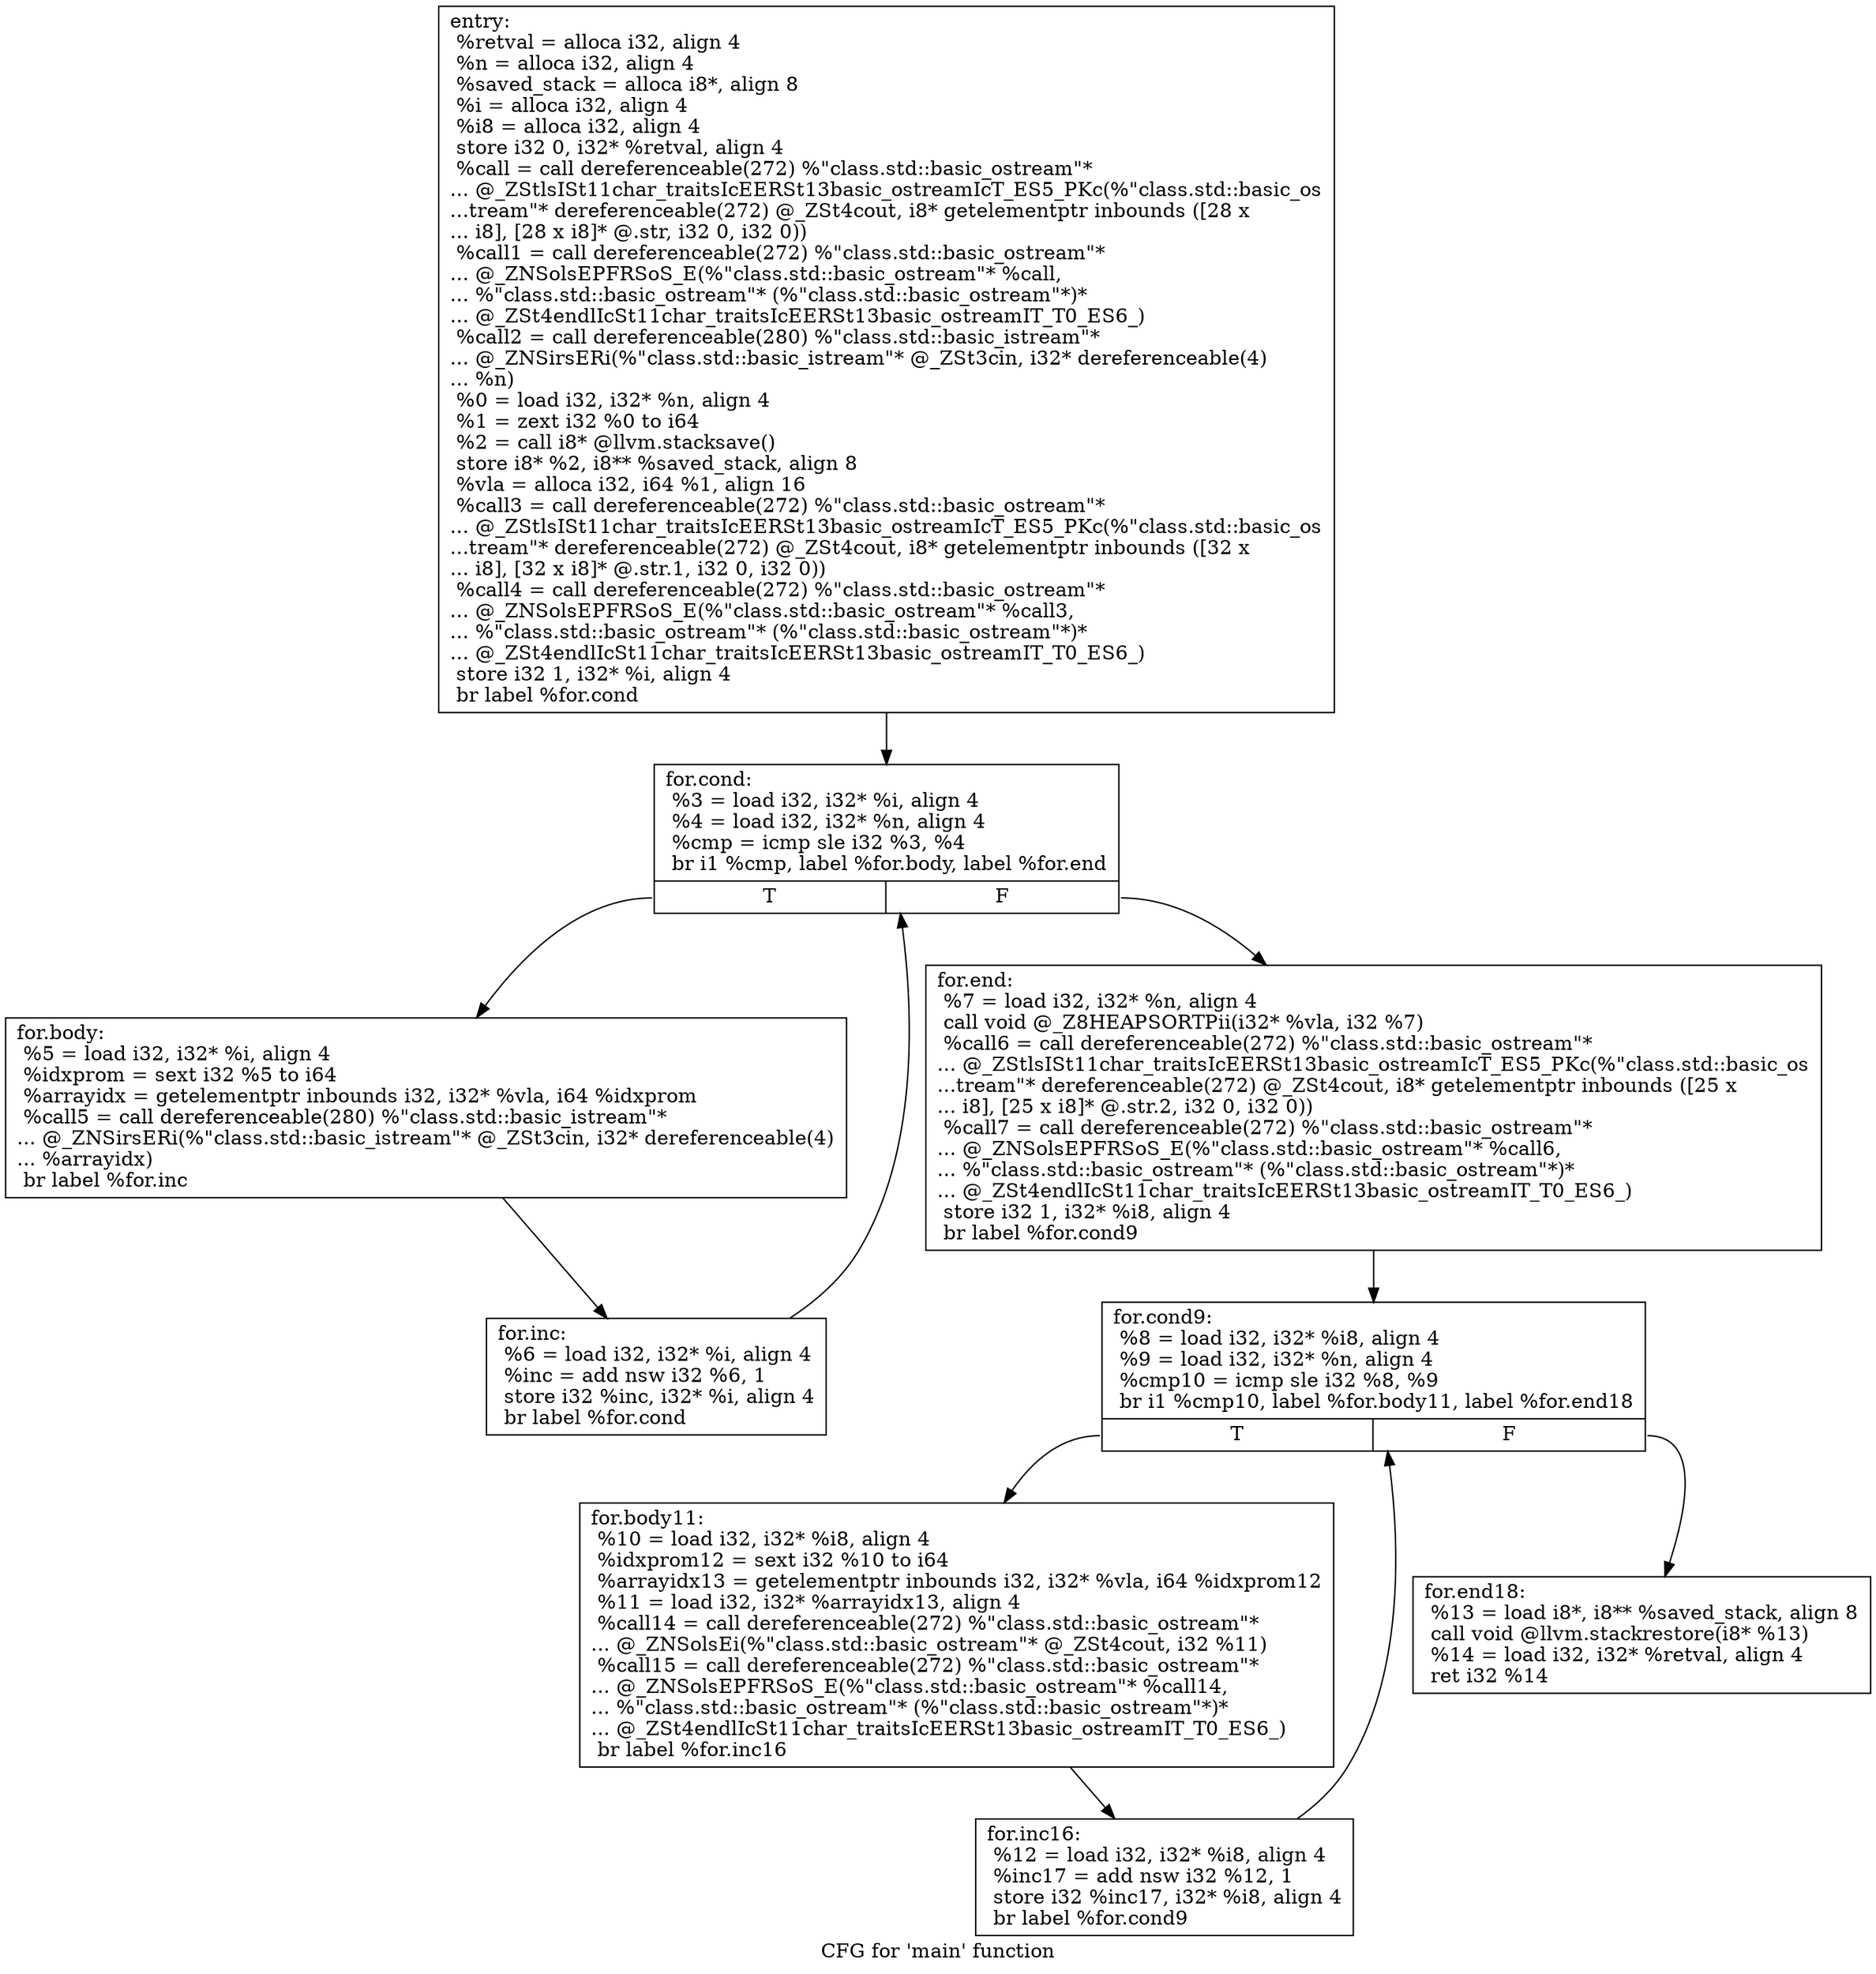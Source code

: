 digraph "CFG for 'main' function" {
	label="CFG for 'main' function";

	Node0x6b3d1a0 [shape=record,label="{entry:\l  %retval = alloca i32, align 4\l  %n = alloca i32, align 4\l  %saved_stack = alloca i8*, align 8\l  %i = alloca i32, align 4\l  %i8 = alloca i32, align 4\l  store i32 0, i32* %retval, align 4\l  %call = call dereferenceable(272) %\"class.std::basic_ostream\"*\l... @_ZStlsISt11char_traitsIcEERSt13basic_ostreamIcT_ES5_PKc(%\"class.std::basic_os\l...tream\"* dereferenceable(272) @_ZSt4cout, i8* getelementptr inbounds ([28 x\l... i8], [28 x i8]* @.str, i32 0, i32 0))\l  %call1 = call dereferenceable(272) %\"class.std::basic_ostream\"*\l... @_ZNSolsEPFRSoS_E(%\"class.std::basic_ostream\"* %call,\l... %\"class.std::basic_ostream\"* (%\"class.std::basic_ostream\"*)*\l... @_ZSt4endlIcSt11char_traitsIcEERSt13basic_ostreamIT_T0_ES6_)\l  %call2 = call dereferenceable(280) %\"class.std::basic_istream\"*\l... @_ZNSirsERi(%\"class.std::basic_istream\"* @_ZSt3cin, i32* dereferenceable(4)\l... %n)\l  %0 = load i32, i32* %n, align 4\l  %1 = zext i32 %0 to i64\l  %2 = call i8* @llvm.stacksave()\l  store i8* %2, i8** %saved_stack, align 8\l  %vla = alloca i32, i64 %1, align 16\l  %call3 = call dereferenceable(272) %\"class.std::basic_ostream\"*\l... @_ZStlsISt11char_traitsIcEERSt13basic_ostreamIcT_ES5_PKc(%\"class.std::basic_os\l...tream\"* dereferenceable(272) @_ZSt4cout, i8* getelementptr inbounds ([32 x\l... i8], [32 x i8]* @.str.1, i32 0, i32 0))\l  %call4 = call dereferenceable(272) %\"class.std::basic_ostream\"*\l... @_ZNSolsEPFRSoS_E(%\"class.std::basic_ostream\"* %call3,\l... %\"class.std::basic_ostream\"* (%\"class.std::basic_ostream\"*)*\l... @_ZSt4endlIcSt11char_traitsIcEERSt13basic_ostreamIT_T0_ES6_)\l  store i32 1, i32* %i, align 4\l  br label %for.cond\l}"];
	Node0x6b3d1a0 -> Node0x6b3f180;
	Node0x6b3f180 [shape=record,label="{for.cond:                                         \l  %3 = load i32, i32* %i, align 4\l  %4 = load i32, i32* %n, align 4\l  %cmp = icmp sle i32 %3, %4\l  br i1 %cmp, label %for.body, label %for.end\l|{<s0>T|<s1>F}}"];
	Node0x6b3f180:s0 -> Node0x6b3f490;
	Node0x6b3f180:s1 -> Node0x6b3f540;
	Node0x6b3f490 [shape=record,label="{for.body:                                         \l  %5 = load i32, i32* %i, align 4\l  %idxprom = sext i32 %5 to i64\l  %arrayidx = getelementptr inbounds i32, i32* %vla, i64 %idxprom\l  %call5 = call dereferenceable(280) %\"class.std::basic_istream\"*\l... @_ZNSirsERi(%\"class.std::basic_istream\"* @_ZSt3cin, i32* dereferenceable(4)\l... %arrayidx)\l  br label %for.inc\l}"];
	Node0x6b3f490 -> Node0x6b3f8e0;
	Node0x6b3f8e0 [shape=record,label="{for.inc:                                          \l  %6 = load i32, i32* %i, align 4\l  %inc = add nsw i32 %6, 1\l  store i32 %inc, i32* %i, align 4\l  br label %for.cond\l}"];
	Node0x6b3f8e0 -> Node0x6b3f180;
	Node0x6b3f540 [shape=record,label="{for.end:                                          \l  %7 = load i32, i32* %n, align 4\l  call void @_Z8HEAPSORTPii(i32* %vla, i32 %7)\l  %call6 = call dereferenceable(272) %\"class.std::basic_ostream\"*\l... @_ZStlsISt11char_traitsIcEERSt13basic_ostreamIcT_ES5_PKc(%\"class.std::basic_os\l...tream\"* dereferenceable(272) @_ZSt4cout, i8* getelementptr inbounds ([25 x\l... i8], [25 x i8]* @.str.2, i32 0, i32 0))\l  %call7 = call dereferenceable(272) %\"class.std::basic_ostream\"*\l... @_ZNSolsEPFRSoS_E(%\"class.std::basic_ostream\"* %call6,\l... %\"class.std::basic_ostream\"* (%\"class.std::basic_ostream\"*)*\l... @_ZSt4endlIcSt11char_traitsIcEERSt13basic_ostreamIT_T0_ES6_)\l  store i32 1, i32* %i8, align 4\l  br label %for.cond9\l}"];
	Node0x6b3f540 -> Node0x6b3ffa0;
	Node0x6b3ffa0 [shape=record,label="{for.cond9:                                        \l  %8 = load i32, i32* %i8, align 4\l  %9 = load i32, i32* %n, align 4\l  %cmp10 = icmp sle i32 %8, %9\l  br i1 %cmp10, label %for.body11, label %for.end18\l|{<s0>T|<s1>F}}"];
	Node0x6b3ffa0:s0 -> Node0x6b3f3d0;
	Node0x6b3ffa0:s1 -> Node0x6b3f260;
	Node0x6b3f3d0 [shape=record,label="{for.body11:                                       \l  %10 = load i32, i32* %i8, align 4\l  %idxprom12 = sext i32 %10 to i64\l  %arrayidx13 = getelementptr inbounds i32, i32* %vla, i64 %idxprom12\l  %11 = load i32, i32* %arrayidx13, align 4\l  %call14 = call dereferenceable(272) %\"class.std::basic_ostream\"*\l... @_ZNSolsEi(%\"class.std::basic_ostream\"* @_ZSt4cout, i32 %11)\l  %call15 = call dereferenceable(272) %\"class.std::basic_ostream\"*\l... @_ZNSolsEPFRSoS_E(%\"class.std::basic_ostream\"* %call14,\l... %\"class.std::basic_ostream\"* (%\"class.std::basic_ostream\"*)*\l... @_ZSt4endlIcSt11char_traitsIcEERSt13basic_ostreamIT_T0_ES6_)\l  br label %for.inc16\l}"];
	Node0x6b3f3d0 -> Node0x6b40af0;
	Node0x6b40af0 [shape=record,label="{for.inc16:                                        \l  %12 = load i32, i32* %i8, align 4\l  %inc17 = add nsw i32 %12, 1\l  store i32 %inc17, i32* %i8, align 4\l  br label %for.cond9\l}"];
	Node0x6b40af0 -> Node0x6b3ffa0;
	Node0x6b3f260 [shape=record,label="{for.end18:                                        \l  %13 = load i8*, i8** %saved_stack, align 8\l  call void @llvm.stackrestore(i8* %13)\l  %14 = load i32, i32* %retval, align 4\l  ret i32 %14\l}"];
}
